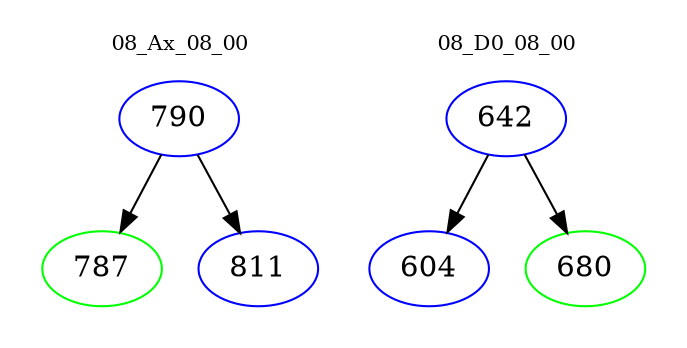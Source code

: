 digraph{
subgraph cluster_0 {
color = white
label = "08_Ax_08_00";
fontsize=10;
T0_790 [label="790", color="blue"]
T0_790 -> T0_787 [color="black"]
T0_787 [label="787", color="green"]
T0_790 -> T0_811 [color="black"]
T0_811 [label="811", color="blue"]
}
subgraph cluster_1 {
color = white
label = "08_D0_08_00";
fontsize=10;
T1_642 [label="642", color="blue"]
T1_642 -> T1_604 [color="black"]
T1_604 [label="604", color="blue"]
T1_642 -> T1_680 [color="black"]
T1_680 [label="680", color="green"]
}
}
